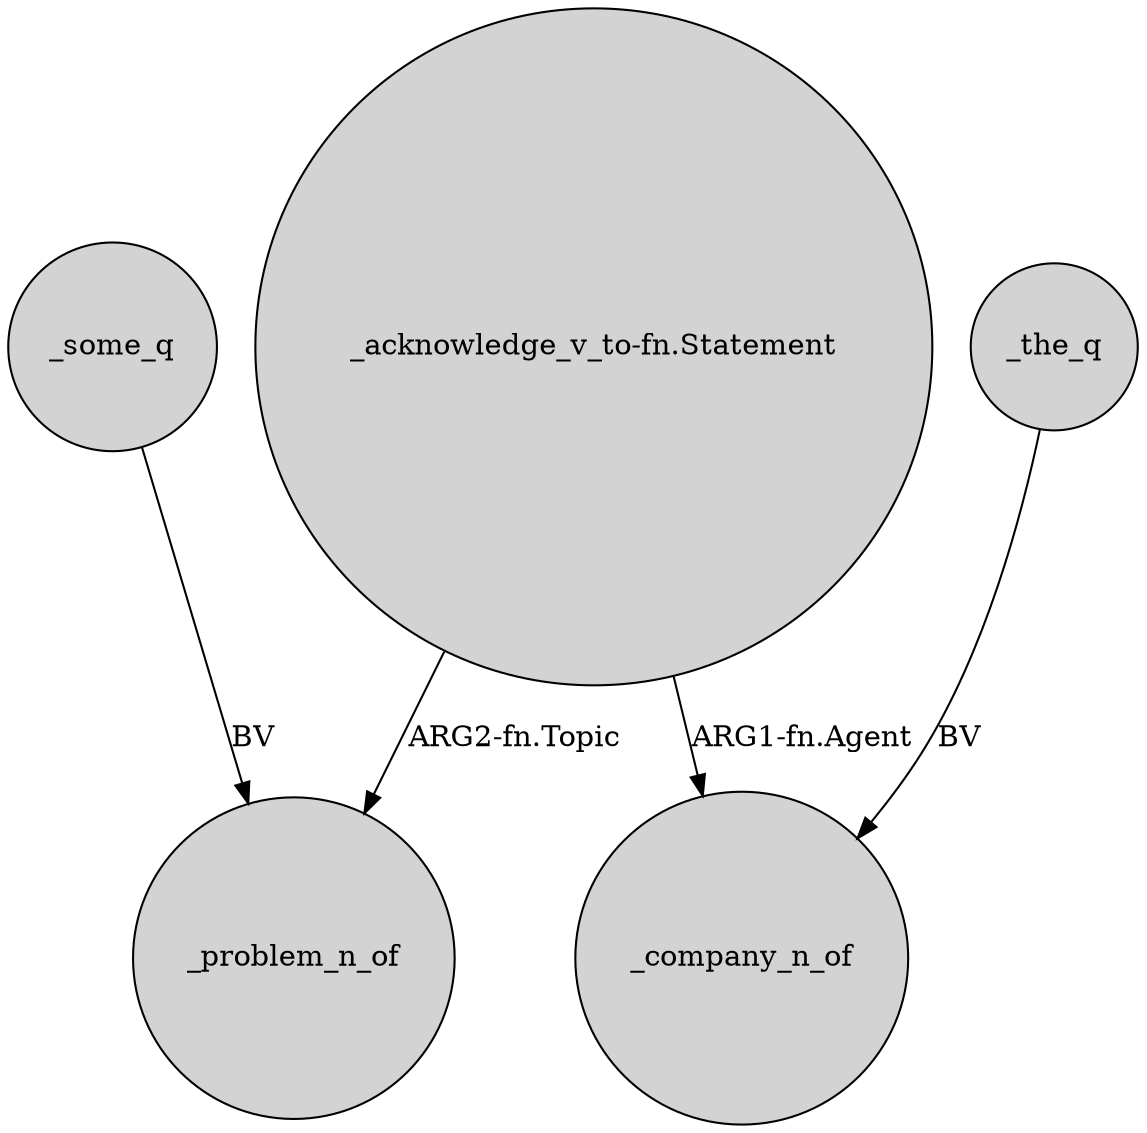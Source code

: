 digraph {
	node [shape=circle style=filled]
	_some_q -> _problem_n_of [label=BV]
	"_acknowledge_v_to-fn.Statement" -> _problem_n_of [label="ARG2-fn.Topic"]
	"_acknowledge_v_to-fn.Statement" -> _company_n_of [label="ARG1-fn.Agent"]
	_the_q -> _company_n_of [label=BV]
}
